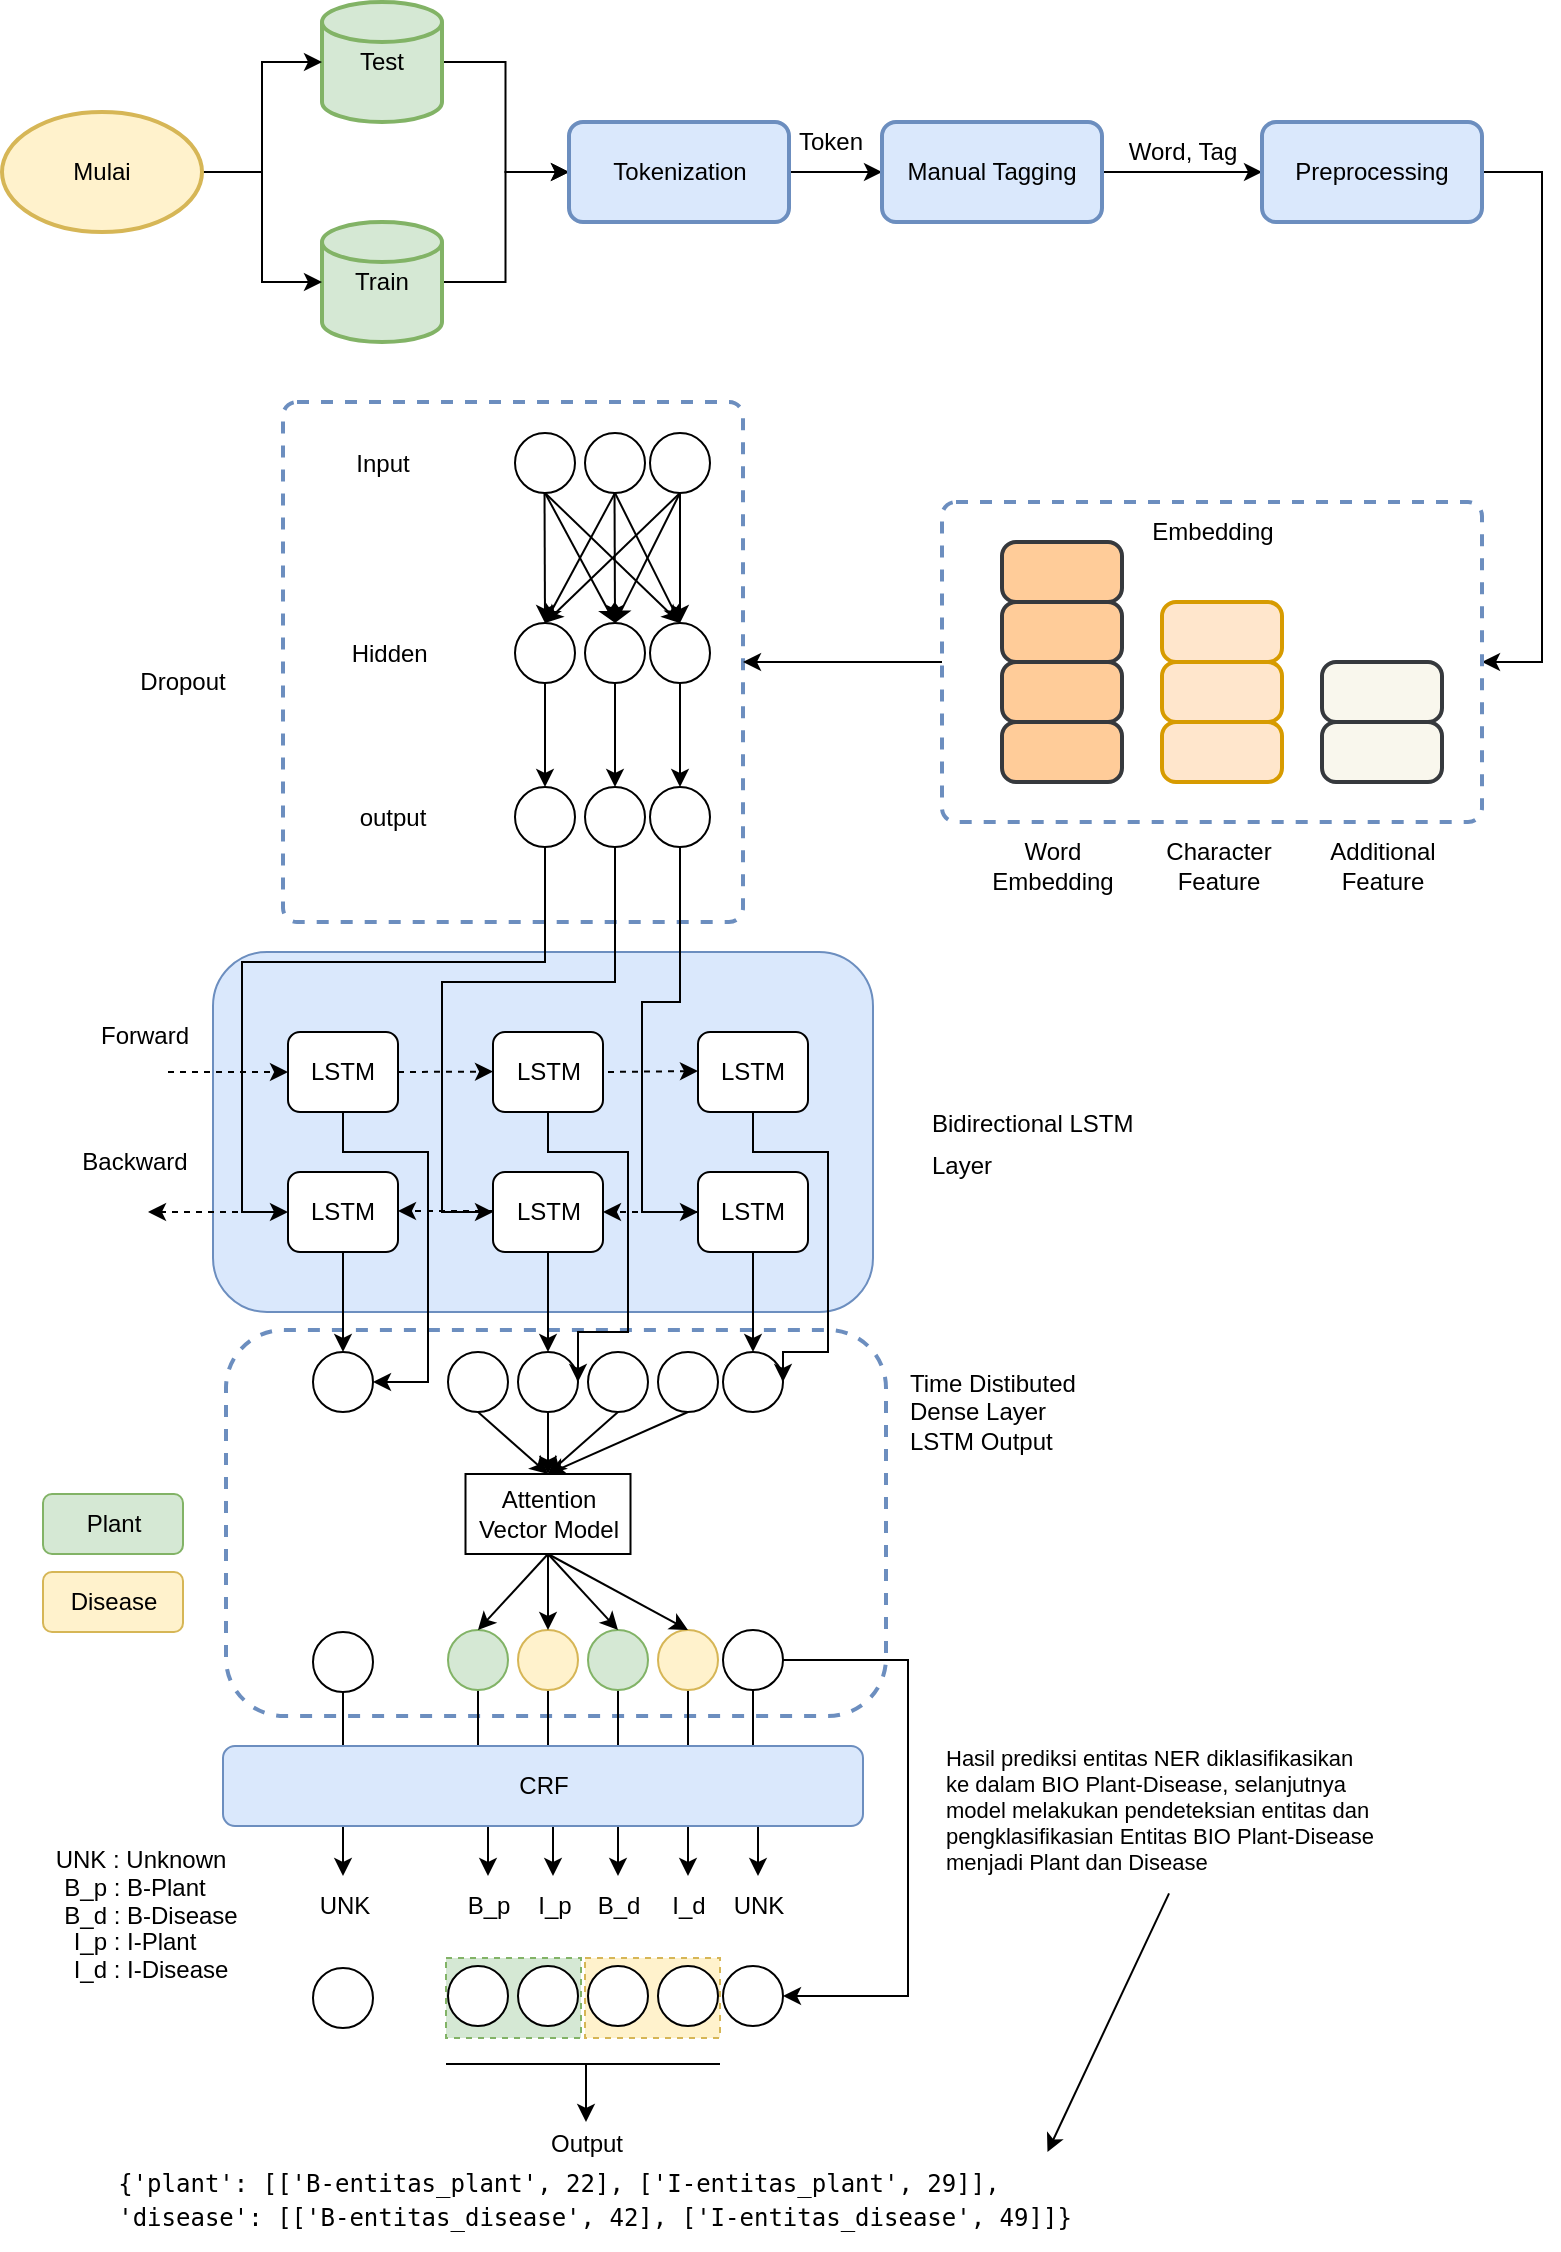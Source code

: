 <mxfile version="20.1.1" type="google"><diagram id="qcBHr2BUmtJcr1HkL-51" name="Page-1"><mxGraphModel grid="1" page="1" gridSize="10" guides="1" tooltips="1" connect="1" arrows="1" fold="1" pageScale="1" pageWidth="827" pageHeight="1169" math="0" shadow="0"><root><mxCell id="0"/><mxCell id="1" parent="0"/><mxCell id="aWSMBYy2gZmX_6yG6Zsx-1" value="" style="rounded=1;whiteSpace=wrap;html=1;absoluteArcSize=1;arcSize=14;strokeWidth=2;fillColor=none;strokeColor=#6c8ebf;dashed=1;" vertex="1" parent="1"><mxGeometry x="160.5" y="220" width="230" height="260" as="geometry"/></mxCell><mxCell id="aWSMBYy2gZmX_6yG6Zsx-4" style="edgeStyle=orthogonalEdgeStyle;rounded=0;orthogonalLoop=1;jettySize=auto;html=1;" edge="1" parent="1" source="aWSMBYy2gZmX_6yG6Zsx-5" target="aWSMBYy2gZmX_6yG6Zsx-9"><mxGeometry relative="1" as="geometry"/></mxCell><mxCell id="aWSMBYy2gZmX_6yG6Zsx-5" value="Test" style="strokeWidth=2;html=1;shape=mxgraph.flowchart.database;whiteSpace=wrap;fillColor=#d5e8d4;strokeColor=#82b366;" vertex="1" parent="1"><mxGeometry x="180" y="20" width="60" height="60" as="geometry"/></mxCell><mxCell id="aWSMBYy2gZmX_6yG6Zsx-6" style="edgeStyle=orthogonalEdgeStyle;rounded=0;orthogonalLoop=1;jettySize=auto;html=1;entryX=0;entryY=0.5;entryDx=0;entryDy=0;" edge="1" parent="1" source="aWSMBYy2gZmX_6yG6Zsx-7" target="aWSMBYy2gZmX_6yG6Zsx-9"><mxGeometry relative="1" as="geometry"/></mxCell><mxCell id="aWSMBYy2gZmX_6yG6Zsx-7" value="Train" style="strokeWidth=2;html=1;shape=mxgraph.flowchart.database;whiteSpace=wrap;fillColor=#d5e8d4;strokeColor=#82b366;" vertex="1" parent="1"><mxGeometry x="180" y="130" width="60" height="60" as="geometry"/></mxCell><mxCell id="aWSMBYy2gZmX_6yG6Zsx-8" value="" style="edgeStyle=orthogonalEdgeStyle;rounded=0;orthogonalLoop=1;jettySize=auto;html=1;" edge="1" parent="1" source="aWSMBYy2gZmX_6yG6Zsx-9" target="aWSMBYy2gZmX_6yG6Zsx-11"><mxGeometry relative="1" as="geometry"/></mxCell><mxCell id="aWSMBYy2gZmX_6yG6Zsx-9" value="Tokenization" style="rounded=1;whiteSpace=wrap;html=1;absoluteArcSize=1;arcSize=14;strokeWidth=2;fillColor=#dae8fc;strokeColor=#6c8ebf;" vertex="1" parent="1"><mxGeometry x="303.5" y="80" width="110" height="50" as="geometry"/></mxCell><mxCell id="aWSMBYy2gZmX_6yG6Zsx-10" value="" style="edgeStyle=orthogonalEdgeStyle;rounded=0;orthogonalLoop=1;jettySize=auto;html=1;" edge="1" parent="1" source="aWSMBYy2gZmX_6yG6Zsx-11" target="aWSMBYy2gZmX_6yG6Zsx-13"><mxGeometry relative="1" as="geometry"/></mxCell><mxCell id="aWSMBYy2gZmX_6yG6Zsx-11" value="Manual Tagging" style="rounded=1;whiteSpace=wrap;html=1;absoluteArcSize=1;arcSize=14;strokeWidth=2;fillColor=#dae8fc;strokeColor=#6c8ebf;" vertex="1" parent="1"><mxGeometry x="460" y="80" width="110" height="50" as="geometry"/></mxCell><mxCell id="aWSMBYy2gZmX_6yG6Zsx-170" style="edgeStyle=orthogonalEdgeStyle;rounded=0;orthogonalLoop=1;jettySize=auto;html=1;entryX=1;entryY=0.5;entryDx=0;entryDy=0;" edge="1" parent="1" source="aWSMBYy2gZmX_6yG6Zsx-13" target="aWSMBYy2gZmX_6yG6Zsx-15"><mxGeometry relative="1" as="geometry"><Array as="points"><mxPoint x="790" y="105"/><mxPoint x="790" y="350"/><mxPoint x="760" y="350"/></Array></mxGeometry></mxCell><mxCell id="aWSMBYy2gZmX_6yG6Zsx-13" value="Preprocessing" style="rounded=1;whiteSpace=wrap;html=1;absoluteArcSize=1;arcSize=14;strokeWidth=2;fillColor=#dae8fc;strokeColor=#6c8ebf;" vertex="1" parent="1"><mxGeometry x="650" y="80" width="110" height="50" as="geometry"/></mxCell><mxCell id="aWSMBYy2gZmX_6yG6Zsx-169" style="edgeStyle=orthogonalEdgeStyle;rounded=0;orthogonalLoop=1;jettySize=auto;html=1;" edge="1" parent="1" source="aWSMBYy2gZmX_6yG6Zsx-15" target="aWSMBYy2gZmX_6yG6Zsx-1"><mxGeometry relative="1" as="geometry"/></mxCell><mxCell id="aWSMBYy2gZmX_6yG6Zsx-15" value="" style="rounded=1;whiteSpace=wrap;html=1;absoluteArcSize=1;arcSize=14;strokeWidth=2;fillColor=none;strokeColor=#6c8ebf;dashed=1;" vertex="1" parent="1"><mxGeometry x="490" y="270" width="270" height="160" as="geometry"/></mxCell><mxCell id="aWSMBYy2gZmX_6yG6Zsx-16" value="" style="rounded=1;whiteSpace=wrap;html=1;absoluteArcSize=1;arcSize=14;strokeWidth=2;fillColor=#ffcc99;strokeColor=#36393d;" vertex="1" parent="1"><mxGeometry x="520" y="290" width="60" height="30" as="geometry"/></mxCell><mxCell id="aWSMBYy2gZmX_6yG6Zsx-17" value="" style="rounded=1;whiteSpace=wrap;html=1;absoluteArcSize=1;arcSize=14;strokeWidth=2;fillColor=#ffcc99;strokeColor=#36393d;" vertex="1" parent="1"><mxGeometry x="520" y="320" width="60" height="30" as="geometry"/></mxCell><mxCell id="aWSMBYy2gZmX_6yG6Zsx-18" value="" style="rounded=1;whiteSpace=wrap;html=1;absoluteArcSize=1;arcSize=14;strokeWidth=2;fillColor=#ffcc99;strokeColor=#36393d;" vertex="1" parent="1"><mxGeometry x="520" y="350" width="60" height="30" as="geometry"/></mxCell><mxCell id="aWSMBYy2gZmX_6yG6Zsx-19" value="" style="rounded=1;whiteSpace=wrap;html=1;absoluteArcSize=1;arcSize=14;strokeWidth=2;fillColor=#ffcc99;strokeColor=#36393d;" vertex="1" parent="1"><mxGeometry x="520" y="380" width="60" height="30" as="geometry"/></mxCell><mxCell id="aWSMBYy2gZmX_6yG6Zsx-20" value="" style="rounded=1;whiteSpace=wrap;html=1;absoluteArcSize=1;arcSize=14;strokeWidth=2;fillColor=#ffe6cc;strokeColor=#d79b00;" vertex="1" parent="1"><mxGeometry x="600" y="320" width="60" height="30" as="geometry"/></mxCell><mxCell id="aWSMBYy2gZmX_6yG6Zsx-21" value="" style="rounded=1;whiteSpace=wrap;html=1;absoluteArcSize=1;arcSize=14;strokeWidth=2;fillColor=#ffe6cc;strokeColor=#d79b00;" vertex="1" parent="1"><mxGeometry x="600" y="350" width="60" height="30" as="geometry"/></mxCell><mxCell id="aWSMBYy2gZmX_6yG6Zsx-22" value="" style="rounded=1;whiteSpace=wrap;html=1;absoluteArcSize=1;arcSize=14;strokeWidth=2;fillColor=#ffe6cc;strokeColor=#d79b00;" vertex="1" parent="1"><mxGeometry x="600" y="380" width="60" height="30" as="geometry"/></mxCell><mxCell id="aWSMBYy2gZmX_6yG6Zsx-23" value="" style="rounded=1;whiteSpace=wrap;html=1;absoluteArcSize=1;arcSize=14;strokeWidth=2;fillColor=#f9f7ed;strokeColor=#36393d;" vertex="1" parent="1"><mxGeometry x="680" y="350" width="60" height="30" as="geometry"/></mxCell><mxCell id="aWSMBYy2gZmX_6yG6Zsx-24" value="" style="rounded=1;whiteSpace=wrap;html=1;absoluteArcSize=1;arcSize=14;strokeWidth=2;fillColor=#f9f7ed;strokeColor=#36393d;" vertex="1" parent="1"><mxGeometry x="680" y="380" width="60" height="30" as="geometry"/></mxCell><mxCell id="aWSMBYy2gZmX_6yG6Zsx-70" value="" style="ellipse;whiteSpace=wrap;html=1;aspect=fixed;" vertex="1" parent="1"><mxGeometry x="276.5" y="235.5" width="30" height="30" as="geometry"/></mxCell><mxCell id="aWSMBYy2gZmX_6yG6Zsx-71" value="" style="ellipse;whiteSpace=wrap;html=1;aspect=fixed;" vertex="1" parent="1"><mxGeometry x="311.5" y="235.5" width="30" height="30" as="geometry"/></mxCell><mxCell id="aWSMBYy2gZmX_6yG6Zsx-73" value="" style="ellipse;whiteSpace=wrap;html=1;aspect=fixed;" vertex="1" parent="1"><mxGeometry x="344" y="235.5" width="30" height="30" as="geometry"/></mxCell><mxCell id="aWSMBYy2gZmX_6yG6Zsx-78" style="edgeStyle=orthogonalEdgeStyle;rounded=0;orthogonalLoop=1;jettySize=auto;html=1;" edge="1" parent="1" source="aWSMBYy2gZmX_6yG6Zsx-79" target="aWSMBYy2gZmX_6yG6Zsx-91"><mxGeometry relative="1" as="geometry"/></mxCell><mxCell id="aWSMBYy2gZmX_6yG6Zsx-79" value="" style="ellipse;whiteSpace=wrap;html=1;aspect=fixed;" vertex="1" parent="1"><mxGeometry x="276.5" y="330.5" width="30" height="30" as="geometry"/></mxCell><mxCell id="aWSMBYy2gZmX_6yG6Zsx-80" style="edgeStyle=orthogonalEdgeStyle;rounded=0;orthogonalLoop=1;jettySize=auto;html=1;" edge="1" parent="1" source="aWSMBYy2gZmX_6yG6Zsx-81" target="aWSMBYy2gZmX_6yG6Zsx-92"><mxGeometry relative="1" as="geometry"/></mxCell><mxCell id="aWSMBYy2gZmX_6yG6Zsx-81" value="" style="ellipse;whiteSpace=wrap;html=1;aspect=fixed;" vertex="1" parent="1"><mxGeometry x="311.5" y="330.5" width="30" height="30" as="geometry"/></mxCell><mxCell id="aWSMBYy2gZmX_6yG6Zsx-84" style="edgeStyle=orthogonalEdgeStyle;rounded=0;orthogonalLoop=1;jettySize=auto;html=1;" edge="1" parent="1" source="aWSMBYy2gZmX_6yG6Zsx-85" target="aWSMBYy2gZmX_6yG6Zsx-94"><mxGeometry relative="1" as="geometry"/></mxCell><mxCell id="aWSMBYy2gZmX_6yG6Zsx-85" value="" style="ellipse;whiteSpace=wrap;html=1;aspect=fixed;" vertex="1" parent="1"><mxGeometry x="344" y="330.5" width="30" height="30" as="geometry"/></mxCell><mxCell id="aWSMBYy2gZmX_6yG6Zsx-91" value="" style="ellipse;whiteSpace=wrap;html=1;aspect=fixed;" vertex="1" parent="1"><mxGeometry x="276.5" y="412.5" width="30" height="30" as="geometry"/></mxCell><mxCell id="aWSMBYy2gZmX_6yG6Zsx-92" value="" style="ellipse;whiteSpace=wrap;html=1;aspect=fixed;" vertex="1" parent="1"><mxGeometry x="311.5" y="412.5" width="30" height="30" as="geometry"/></mxCell><mxCell id="aWSMBYy2gZmX_6yG6Zsx-94" value="" style="ellipse;whiteSpace=wrap;html=1;aspect=fixed;" vertex="1" parent="1"><mxGeometry x="344" y="412.5" width="30" height="30" as="geometry"/></mxCell><mxCell id="aWSMBYy2gZmX_6yG6Zsx-97" style="edgeStyle=orthogonalEdgeStyle;rounded=0;orthogonalLoop=1;jettySize=auto;html=1;entryX=0;entryY=0.5;entryDx=0;entryDy=0;entryPerimeter=0;" edge="1" parent="1" source="aWSMBYy2gZmX_6yG6Zsx-99" target="aWSMBYy2gZmX_6yG6Zsx-5"><mxGeometry relative="1" as="geometry"/></mxCell><mxCell id="aWSMBYy2gZmX_6yG6Zsx-98" style="edgeStyle=orthogonalEdgeStyle;rounded=0;orthogonalLoop=1;jettySize=auto;html=1;entryX=0;entryY=0.5;entryDx=0;entryDy=0;entryPerimeter=0;" edge="1" parent="1" source="aWSMBYy2gZmX_6yG6Zsx-99" target="aWSMBYy2gZmX_6yG6Zsx-7"><mxGeometry relative="1" as="geometry"/></mxCell><mxCell id="aWSMBYy2gZmX_6yG6Zsx-99" value="Mulai" style="strokeWidth=2;html=1;shape=mxgraph.flowchart.start_1;whiteSpace=wrap;fillColor=#fff2cc;strokeColor=#d6b656;" vertex="1" parent="1"><mxGeometry x="20" y="75" width="100" height="60" as="geometry"/></mxCell><mxCell id="aWSMBYy2gZmX_6yG6Zsx-100" value="" style="endArrow=classic;html=1;rounded=0;exitX=0.5;exitY=1;exitDx=0;exitDy=0;" edge="1" parent="1" source="aWSMBYy2gZmX_6yG6Zsx-73" target="aWSMBYy2gZmX_6yG6Zsx-85"><mxGeometry width="50" height="50" relative="1" as="geometry"><mxPoint x="478.5" y="460" as="sourcePoint"/><mxPoint x="528.5" y="410" as="targetPoint"/></mxGeometry></mxCell><mxCell id="aWSMBYy2gZmX_6yG6Zsx-101" value="" style="endArrow=classic;html=1;rounded=0;exitX=0.5;exitY=1;exitDx=0;exitDy=0;entryX=0.5;entryY=0;entryDx=0;entryDy=0;" edge="1" parent="1" target="aWSMBYy2gZmX_6yG6Zsx-81"><mxGeometry width="50" height="50" relative="1" as="geometry"><mxPoint x="326.26" y="265.5" as="sourcePoint"/><mxPoint x="326.26" y="359.5" as="targetPoint"/></mxGeometry></mxCell><mxCell id="aWSMBYy2gZmX_6yG6Zsx-102" value="" style="endArrow=classic;html=1;rounded=0;exitX=0.5;exitY=1;exitDx=0;exitDy=0;" edge="1" parent="1" target="aWSMBYy2gZmX_6yG6Zsx-79"><mxGeometry width="50" height="50" relative="1" as="geometry"><mxPoint x="291.26" y="265.5" as="sourcePoint"/><mxPoint x="291.26" y="359.5" as="targetPoint"/></mxGeometry></mxCell><mxCell id="aWSMBYy2gZmX_6yG6Zsx-107" value="" style="endArrow=classic;html=1;rounded=0;exitX=0.5;exitY=1;exitDx=0;exitDy=0;entryX=0.5;entryY=0;entryDx=0;entryDy=0;" edge="1" parent="1" source="aWSMBYy2gZmX_6yG6Zsx-73" target="aWSMBYy2gZmX_6yG6Zsx-81"><mxGeometry width="50" height="50" relative="1" as="geometry"><mxPoint x="429" y="335.5" as="sourcePoint"/><mxPoint x="429" y="429.5" as="targetPoint"/></mxGeometry></mxCell><mxCell id="aWSMBYy2gZmX_6yG6Zsx-108" value="" style="endArrow=classic;html=1;rounded=0;exitX=0.5;exitY=1;exitDx=0;exitDy=0;entryX=0.5;entryY=0;entryDx=0;entryDy=0;" edge="1" parent="1" source="aWSMBYy2gZmX_6yG6Zsx-73" target="aWSMBYy2gZmX_6yG6Zsx-79"><mxGeometry width="50" height="50" relative="1" as="geometry"><mxPoint x="439" y="345.5" as="sourcePoint"/><mxPoint x="439" y="439.5" as="targetPoint"/></mxGeometry></mxCell><mxCell id="aWSMBYy2gZmX_6yG6Zsx-113" value="" style="endArrow=classic;html=1;rounded=0;exitX=0.5;exitY=1;exitDx=0;exitDy=0;entryX=0.5;entryY=0;entryDx=0;entryDy=0;" edge="1" parent="1" source="aWSMBYy2gZmX_6yG6Zsx-71" target="aWSMBYy2gZmX_6yG6Zsx-85"><mxGeometry width="50" height="50" relative="1" as="geometry"><mxPoint x="428.5" y="293.5" as="sourcePoint"/><mxPoint x="428.5" y="387.5" as="targetPoint"/></mxGeometry></mxCell><mxCell id="aWSMBYy2gZmX_6yG6Zsx-114" value="" style="endArrow=classic;html=1;rounded=0;exitX=0.5;exitY=1;exitDx=0;exitDy=0;entryX=0.5;entryY=0;entryDx=0;entryDy=0;" edge="1" parent="1" source="aWSMBYy2gZmX_6yG6Zsx-71" target="aWSMBYy2gZmX_6yG6Zsx-79"><mxGeometry width="50" height="50" relative="1" as="geometry"><mxPoint x="448.5" y="293.5" as="sourcePoint"/><mxPoint x="448.5" y="387.5" as="targetPoint"/></mxGeometry></mxCell><mxCell id="aWSMBYy2gZmX_6yG6Zsx-119" value="" style="endArrow=classic;html=1;rounded=0;exitX=0.5;exitY=1;exitDx=0;exitDy=0;entryX=0.5;entryY=0;entryDx=0;entryDy=0;" edge="1" parent="1" source="aWSMBYy2gZmX_6yG6Zsx-70" target="aWSMBYy2gZmX_6yG6Zsx-85"><mxGeometry width="50" height="50" relative="1" as="geometry"><mxPoint x="498.5" y="343.5" as="sourcePoint"/><mxPoint x="498.5" y="437.5" as="targetPoint"/></mxGeometry></mxCell><mxCell id="aWSMBYy2gZmX_6yG6Zsx-120" value="" style="endArrow=classic;html=1;rounded=0;exitX=0.5;exitY=1;exitDx=0;exitDy=0;entryX=0.5;entryY=0;entryDx=0;entryDy=0;" edge="1" parent="1" source="aWSMBYy2gZmX_6yG6Zsx-70" target="aWSMBYy2gZmX_6yG6Zsx-81"><mxGeometry width="50" height="50" relative="1" as="geometry"><mxPoint x="508.5" y="353.5" as="sourcePoint"/><mxPoint x="508.5" y="447.5" as="targetPoint"/></mxGeometry></mxCell><mxCell id="aWSMBYy2gZmX_6yG6Zsx-158" value="output" style="text;html=1;align=center;verticalAlign=middle;resizable=0;points=[];autosize=1;strokeColor=none;fillColor=none;" vertex="1" parent="1"><mxGeometry x="184.75" y="412.5" width="60" height="30" as="geometry"/></mxCell><mxCell id="aWSMBYy2gZmX_6yG6Zsx-160" value="Hidden&amp;nbsp;" style="text;html=1;align=center;verticalAlign=middle;resizable=0;points=[];autosize=1;strokeColor=none;fillColor=none;" vertex="1" parent="1"><mxGeometry x="184.75" y="330.5" width="60" height="30" as="geometry"/></mxCell><mxCell id="aWSMBYy2gZmX_6yG6Zsx-161" value="Input" style="text;html=1;align=center;verticalAlign=middle;resizable=0;points=[];autosize=1;strokeColor=none;fillColor=none;" vertex="1" parent="1"><mxGeometry x="184.75" y="235.5" width="50" height="30" as="geometry"/></mxCell><mxCell id="aWSMBYy2gZmX_6yG6Zsx-162" value="Word&lt;br&gt;Embedding" style="text;html=1;align=center;verticalAlign=middle;resizable=0;points=[];autosize=1;strokeColor=none;fillColor=none;" vertex="1" parent="1"><mxGeometry x="505" y="432" width="80" height="40" as="geometry"/></mxCell><mxCell id="aWSMBYy2gZmX_6yG6Zsx-163" value="Character&lt;br&gt;Feature" style="text;html=1;align=center;verticalAlign=middle;resizable=0;points=[];autosize=1;strokeColor=none;fillColor=none;" vertex="1" parent="1"><mxGeometry x="588.25" y="432" width="80" height="40" as="geometry"/></mxCell><mxCell id="aWSMBYy2gZmX_6yG6Zsx-164" value="Additional&lt;br&gt;Feature" style="text;html=1;align=center;verticalAlign=middle;resizable=0;points=[];autosize=1;strokeColor=none;fillColor=none;" vertex="1" parent="1"><mxGeometry x="670" y="432" width="80" height="40" as="geometry"/></mxCell><mxCell id="aWSMBYy2gZmX_6yG6Zsx-165" value="Embedding" style="text;html=1;align=center;verticalAlign=middle;resizable=0;points=[];autosize=1;strokeColor=none;fillColor=none;" vertex="1" parent="1"><mxGeometry x="585" y="270" width="80" height="30" as="geometry"/></mxCell><mxCell id="aWSMBYy2gZmX_6yG6Zsx-166" value="Token" style="text;html=1;align=center;verticalAlign=middle;resizable=0;points=[];autosize=1;strokeColor=none;fillColor=none;" vertex="1" parent="1"><mxGeometry x="404.25" y="75" width="60" height="30" as="geometry"/></mxCell><mxCell id="aWSMBYy2gZmX_6yG6Zsx-167" value="Word, Tag" style="text;html=1;align=center;verticalAlign=middle;resizable=0;points=[];autosize=1;strokeColor=none;fillColor=none;" vertex="1" parent="1"><mxGeometry x="570" y="80" width="80" height="30" as="geometry"/></mxCell><mxCell id="aWSMBYy2gZmX_6yG6Zsx-171" value="" style="rounded=1;whiteSpace=wrap;html=1;fontSize=12;dashed=1;fillColor=none;strokeColor=#6c8ebf;strokeWidth=2;" vertex="1" parent="1"><mxGeometry x="132" y="684" width="330" height="193" as="geometry"/></mxCell><mxCell id="aWSMBYy2gZmX_6yG6Zsx-172" value="" style="rounded=0;whiteSpace=wrap;html=1;fontSize=12;dashed=1;fillColor=#fff2cc;strokeColor=#d6b656;" vertex="1" parent="1"><mxGeometry x="311.5" y="998" width="67.5" height="40" as="geometry"/></mxCell><mxCell id="aWSMBYy2gZmX_6yG6Zsx-173" value="" style="rounded=0;whiteSpace=wrap;html=1;fontSize=12;dashed=1;fillColor=#d5e8d4;strokeColor=#82b366;" vertex="1" parent="1"><mxGeometry x="242" y="998" width="67.5" height="40" as="geometry"/></mxCell><mxCell id="aWSMBYy2gZmX_6yG6Zsx-174" value="" style="rounded=1;whiteSpace=wrap;html=1;fillColor=#dae8fc;strokeColor=#6c8ebf;" vertex="1" parent="1"><mxGeometry x="125.5" y="495" width="330" height="180" as="geometry"/></mxCell><mxCell id="aWSMBYy2gZmX_6yG6Zsx-175" style="edgeStyle=orthogonalEdgeStyle;rounded=0;orthogonalLoop=1;jettySize=auto;html=1;entryX=1;entryY=0.5;entryDx=0;entryDy=0;" edge="1" parent="1" source="aWSMBYy2gZmX_6yG6Zsx-176" target="aWSMBYy2gZmX_6yG6Zsx-191"><mxGeometry relative="1" as="geometry"><Array as="points"><mxPoint x="190" y="595"/><mxPoint x="233" y="595"/><mxPoint x="233" y="710"/></Array></mxGeometry></mxCell><mxCell id="aWSMBYy2gZmX_6yG6Zsx-176" value="LSTM" style="rounded=1;whiteSpace=wrap;html=1;" vertex="1" parent="1"><mxGeometry x="163" y="535" width="55" height="40" as="geometry"/></mxCell><mxCell id="aWSMBYy2gZmX_6yG6Zsx-177" style="edgeStyle=orthogonalEdgeStyle;rounded=0;orthogonalLoop=1;jettySize=auto;html=1;entryX=0.5;entryY=0;entryDx=0;entryDy=0;" edge="1" parent="1" source="aWSMBYy2gZmX_6yG6Zsx-178" target="aWSMBYy2gZmX_6yG6Zsx-191"><mxGeometry relative="1" as="geometry"/></mxCell><mxCell id="aWSMBYy2gZmX_6yG6Zsx-178" value="LSTM" style="rounded=1;whiteSpace=wrap;html=1;" vertex="1" parent="1"><mxGeometry x="163" y="605" width="55" height="40" as="geometry"/></mxCell><mxCell id="aWSMBYy2gZmX_6yG6Zsx-179" value="LSTM" style="rounded=1;whiteSpace=wrap;html=1;" vertex="1" parent="1"><mxGeometry x="265.5" y="535" width="55" height="40" as="geometry"/></mxCell><mxCell id="aWSMBYy2gZmX_6yG6Zsx-180" style="edgeStyle=orthogonalEdgeStyle;rounded=0;orthogonalLoop=1;jettySize=auto;html=1;entryX=0.5;entryY=0;entryDx=0;entryDy=0;" edge="1" parent="1" source="aWSMBYy2gZmX_6yG6Zsx-181" target="aWSMBYy2gZmX_6yG6Zsx-194"><mxGeometry relative="1" as="geometry"/></mxCell><mxCell id="aWSMBYy2gZmX_6yG6Zsx-181" value="LSTM" style="rounded=1;whiteSpace=wrap;html=1;" vertex="1" parent="1"><mxGeometry x="265.5" y="605" width="55" height="40" as="geometry"/></mxCell><mxCell id="aWSMBYy2gZmX_6yG6Zsx-182" value="LSTM" style="rounded=1;whiteSpace=wrap;html=1;" vertex="1" parent="1"><mxGeometry x="368" y="535" width="55" height="40" as="geometry"/></mxCell><mxCell id="aWSMBYy2gZmX_6yG6Zsx-183" style="edgeStyle=orthogonalEdgeStyle;rounded=0;orthogonalLoop=1;jettySize=auto;html=1;" edge="1" parent="1" source="aWSMBYy2gZmX_6yG6Zsx-184" target="aWSMBYy2gZmX_6yG6Zsx-195"><mxGeometry relative="1" as="geometry"/></mxCell><mxCell id="aWSMBYy2gZmX_6yG6Zsx-184" value="LSTM" style="rounded=1;whiteSpace=wrap;html=1;" vertex="1" parent="1"><mxGeometry x="368" y="605" width="55" height="40" as="geometry"/></mxCell><mxCell id="aWSMBYy2gZmX_6yG6Zsx-185" value="" style="endArrow=classic;html=1;rounded=0;entryX=0;entryY=0.5;entryDx=0;entryDy=0;dashed=1;" edge="1" parent="1" target="aWSMBYy2gZmX_6yG6Zsx-176"><mxGeometry width="50" height="50" relative="1" as="geometry"><mxPoint x="103" y="555" as="sourcePoint"/><mxPoint x="183" y="535" as="targetPoint"/></mxGeometry></mxCell><mxCell id="aWSMBYy2gZmX_6yG6Zsx-186" value="" style="endArrow=classic;html=1;rounded=0;entryX=0;entryY=0.5;entryDx=0;entryDy=0;dashed=1;exitX=1;exitY=0.5;exitDx=0;exitDy=0;" edge="1" parent="1" source="aWSMBYy2gZmX_6yG6Zsx-176"><mxGeometry width="50" height="50" relative="1" as="geometry"><mxPoint x="223" y="555" as="sourcePoint"/><mxPoint x="265.5" y="554.8" as="targetPoint"/></mxGeometry></mxCell><mxCell id="aWSMBYy2gZmX_6yG6Zsx-187" value="" style="endArrow=classic;html=1;rounded=0;entryX=0;entryY=0.5;entryDx=0;entryDy=0;dashed=1;" edge="1" parent="1"><mxGeometry width="50" height="50" relative="1" as="geometry"><mxPoint x="323" y="555" as="sourcePoint"/><mxPoint x="368" y="554.5" as="targetPoint"/></mxGeometry></mxCell><mxCell id="aWSMBYy2gZmX_6yG6Zsx-188" value="" style="endArrow=classic;html=1;rounded=0;entryX=1;entryY=0.5;entryDx=0;entryDy=0;dashed=1;exitX=0;exitY=0.5;exitDx=0;exitDy=0;" edge="1" parent="1" source="aWSMBYy2gZmX_6yG6Zsx-184" target="aWSMBYy2gZmX_6yG6Zsx-181"><mxGeometry width="50" height="50" relative="1" as="geometry"><mxPoint x="333" y="565" as="sourcePoint"/><mxPoint x="378" y="564.5" as="targetPoint"/></mxGeometry></mxCell><mxCell id="aWSMBYy2gZmX_6yG6Zsx-189" value="" style="endArrow=classic;html=1;rounded=0;entryX=1;entryY=0.5;entryDx=0;entryDy=0;dashed=1;exitX=0;exitY=0.5;exitDx=0;exitDy=0;" edge="1" parent="1"><mxGeometry width="50" height="50" relative="1" as="geometry"><mxPoint x="265.5" y="624.5" as="sourcePoint"/><mxPoint x="218" y="624.5" as="targetPoint"/></mxGeometry></mxCell><mxCell id="aWSMBYy2gZmX_6yG6Zsx-190" value="" style="endArrow=classic;html=1;rounded=0;dashed=1;exitX=0;exitY=0.5;exitDx=0;exitDy=0;" edge="1" parent="1"><mxGeometry width="50" height="50" relative="1" as="geometry"><mxPoint x="162" y="625" as="sourcePoint"/><mxPoint x="93" y="625" as="targetPoint"/></mxGeometry></mxCell><mxCell id="aWSMBYy2gZmX_6yG6Zsx-191" value="" style="ellipse;whiteSpace=wrap;html=1;aspect=fixed;" vertex="1" parent="1"><mxGeometry x="175.5" y="695" width="30" height="30" as="geometry"/></mxCell><mxCell id="aWSMBYy2gZmX_6yG6Zsx-192" value="" style="ellipse;whiteSpace=wrap;html=1;aspect=fixed;" vertex="1" parent="1"><mxGeometry x="313" y="695" width="30" height="30" as="geometry"/></mxCell><mxCell id="aWSMBYy2gZmX_6yG6Zsx-193" value="" style="ellipse;whiteSpace=wrap;html=1;aspect=fixed;" vertex="1" parent="1"><mxGeometry x="348" y="695" width="30" height="30" as="geometry"/></mxCell><mxCell id="aWSMBYy2gZmX_6yG6Zsx-194" value="" style="ellipse;whiteSpace=wrap;html=1;aspect=fixed;" vertex="1" parent="1"><mxGeometry x="278" y="695" width="30" height="30" as="geometry"/></mxCell><mxCell id="aWSMBYy2gZmX_6yG6Zsx-195" value="" style="ellipse;whiteSpace=wrap;html=1;aspect=fixed;" vertex="1" parent="1"><mxGeometry x="380.5" y="695" width="30" height="30" as="geometry"/></mxCell><mxCell id="aWSMBYy2gZmX_6yG6Zsx-196" value="" style="ellipse;whiteSpace=wrap;html=1;aspect=fixed;" vertex="1" parent="1"><mxGeometry x="243" y="695" width="30" height="30" as="geometry"/></mxCell><mxCell id="aWSMBYy2gZmX_6yG6Zsx-197" style="edgeStyle=orthogonalEdgeStyle;rounded=0;orthogonalLoop=1;jettySize=auto;html=1;entryX=1;entryY=0.5;entryDx=0;entryDy=0;" edge="1" parent="1" source="aWSMBYy2gZmX_6yG6Zsx-179" target="aWSMBYy2gZmX_6yG6Zsx-194"><mxGeometry relative="1" as="geometry"><Array as="points"><mxPoint x="293" y="595"/><mxPoint x="333" y="595"/><mxPoint x="333" y="685"/><mxPoint x="308" y="685"/></Array></mxGeometry></mxCell><mxCell id="aWSMBYy2gZmX_6yG6Zsx-198" style="edgeStyle=orthogonalEdgeStyle;rounded=0;orthogonalLoop=1;jettySize=auto;html=1;entryX=1;entryY=0.5;entryDx=0;entryDy=0;" edge="1" parent="1" source="aWSMBYy2gZmX_6yG6Zsx-182" target="aWSMBYy2gZmX_6yG6Zsx-195"><mxGeometry relative="1" as="geometry"><Array as="points"><mxPoint x="396" y="595"/><mxPoint x="433" y="595"/><mxPoint x="433" y="695"/><mxPoint x="410" y="695"/></Array></mxGeometry></mxCell><mxCell id="aWSMBYy2gZmX_6yG6Zsx-199" value="&lt;font style=&quot;font-size: 12px;&quot;&gt;Bidirectional LSTM&lt;br&gt;Layer&lt;br&gt;&lt;/font&gt;" style="text;html=1;align=left;verticalAlign=middle;resizable=0;points=[];autosize=1;strokeColor=none;fillColor=none;fontSize=17;" vertex="1" parent="1"><mxGeometry x="483" y="565" width="120" height="50" as="geometry"/></mxCell><mxCell id="aWSMBYy2gZmX_6yG6Zsx-200" value="Time Distibuted &lt;br&gt;Dense Layer&lt;br&gt;LSTM Output" style="text;html=1;align=left;verticalAlign=middle;resizable=0;points=[];autosize=1;strokeColor=none;fillColor=none;fontSize=12;" vertex="1" parent="1"><mxGeometry x="472" y="695" width="110" height="60" as="geometry"/></mxCell><mxCell id="aWSMBYy2gZmX_6yG6Zsx-201" value="Attention Vector Model" style="rounded=0;whiteSpace=wrap;html=1;fontSize=12;" vertex="1" parent="1"><mxGeometry x="251.75" y="756" width="82.5" height="40" as="geometry"/></mxCell><mxCell id="aWSMBYy2gZmX_6yG6Zsx-202" value="Forward" style="text;html=1;align=center;verticalAlign=middle;resizable=0;points=[];autosize=1;strokeColor=none;fillColor=none;fontSize=12;" vertex="1" parent="1"><mxGeometry x="55.5" y="522" width="70" height="30" as="geometry"/></mxCell><mxCell id="aWSMBYy2gZmX_6yG6Zsx-203" value="Backward" style="text;html=1;align=center;verticalAlign=middle;resizable=0;points=[];autosize=1;strokeColor=none;fillColor=none;fontSize=12;" vertex="1" parent="1"><mxGeometry x="45.5" y="585" width="80" height="30" as="geometry"/></mxCell><mxCell id="aWSMBYy2gZmX_6yG6Zsx-204" style="edgeStyle=orthogonalEdgeStyle;rounded=0;orthogonalLoop=1;jettySize=auto;html=1;fontSize=12;" edge="1" parent="1" source="aWSMBYy2gZmX_6yG6Zsx-205" target="aWSMBYy2gZmX_6yG6Zsx-218"><mxGeometry relative="1" as="geometry"/></mxCell><mxCell id="aWSMBYy2gZmX_6yG6Zsx-205" value="" style="ellipse;whiteSpace=wrap;html=1;aspect=fixed;" vertex="1" parent="1"><mxGeometry x="175.5" y="835" width="30" height="30" as="geometry"/></mxCell><mxCell id="aWSMBYy2gZmX_6yG6Zsx-206" style="edgeStyle=orthogonalEdgeStyle;rounded=0;orthogonalLoop=1;jettySize=auto;html=1;fontSize=12;" edge="1" parent="1" source="aWSMBYy2gZmX_6yG6Zsx-207" target="aWSMBYy2gZmX_6yG6Zsx-221"><mxGeometry relative="1" as="geometry"/></mxCell><mxCell id="aWSMBYy2gZmX_6yG6Zsx-207" value="" style="ellipse;whiteSpace=wrap;html=1;aspect=fixed;fillColor=#d5e8d4;strokeColor=#82b366;" vertex="1" parent="1"><mxGeometry x="313" y="834" width="30" height="30" as="geometry"/></mxCell><mxCell id="aWSMBYy2gZmX_6yG6Zsx-208" style="edgeStyle=orthogonalEdgeStyle;rounded=0;orthogonalLoop=1;jettySize=auto;html=1;fontSize=12;" edge="1" parent="1" source="aWSMBYy2gZmX_6yG6Zsx-209" target="aWSMBYy2gZmX_6yG6Zsx-222"><mxGeometry relative="1" as="geometry"/></mxCell><mxCell id="aWSMBYy2gZmX_6yG6Zsx-209" value="" style="ellipse;whiteSpace=wrap;html=1;aspect=fixed;fillColor=#fff2cc;strokeColor=#d6b656;" vertex="1" parent="1"><mxGeometry x="348" y="834" width="30" height="30" as="geometry"/></mxCell><mxCell id="aWSMBYy2gZmX_6yG6Zsx-210" style="edgeStyle=orthogonalEdgeStyle;rounded=0;orthogonalLoop=1;jettySize=auto;html=1;fontSize=12;" edge="1" parent="1" source="aWSMBYy2gZmX_6yG6Zsx-211" target="aWSMBYy2gZmX_6yG6Zsx-220"><mxGeometry relative="1" as="geometry"/></mxCell><mxCell id="aWSMBYy2gZmX_6yG6Zsx-211" value="" style="ellipse;whiteSpace=wrap;html=1;aspect=fixed;fillColor=#fff2cc;strokeColor=#d6b656;" vertex="1" parent="1"><mxGeometry x="278" y="834" width="30" height="30" as="geometry"/></mxCell><mxCell id="aWSMBYy2gZmX_6yG6Zsx-212" style="edgeStyle=orthogonalEdgeStyle;rounded=0;orthogonalLoop=1;jettySize=auto;html=1;fontSize=12;" edge="1" parent="1" source="aWSMBYy2gZmX_6yG6Zsx-214" target="aWSMBYy2gZmX_6yG6Zsx-223"><mxGeometry relative="1" as="geometry"/></mxCell><mxCell id="aWSMBYy2gZmX_6yG6Zsx-213" style="edgeStyle=orthogonalEdgeStyle;rounded=0;orthogonalLoop=1;jettySize=auto;html=1;entryX=1;entryY=0.5;entryDx=0;entryDy=0;fontSize=12;" edge="1" parent="1" source="aWSMBYy2gZmX_6yG6Zsx-214" target="aWSMBYy2gZmX_6yG6Zsx-228"><mxGeometry relative="1" as="geometry"><Array as="points"><mxPoint x="473" y="849"/><mxPoint x="473" y="1017"/></Array></mxGeometry></mxCell><mxCell id="aWSMBYy2gZmX_6yG6Zsx-214" value="" style="ellipse;whiteSpace=wrap;html=1;aspect=fixed;" vertex="1" parent="1"><mxGeometry x="380.5" y="834" width="30" height="30" as="geometry"/></mxCell><mxCell id="aWSMBYy2gZmX_6yG6Zsx-215" style="edgeStyle=orthogonalEdgeStyle;rounded=0;orthogonalLoop=1;jettySize=auto;html=1;fontSize=12;" edge="1" parent="1" source="aWSMBYy2gZmX_6yG6Zsx-216" target="aWSMBYy2gZmX_6yG6Zsx-219"><mxGeometry relative="1" as="geometry"/></mxCell><mxCell id="aWSMBYy2gZmX_6yG6Zsx-216" value="" style="ellipse;whiteSpace=wrap;html=1;aspect=fixed;fillColor=#d5e8d4;strokeColor=#82b366;" vertex="1" parent="1"><mxGeometry x="243" y="834" width="30" height="30" as="geometry"/></mxCell><mxCell id="aWSMBYy2gZmX_6yG6Zsx-217" value="CRF" style="rounded=1;whiteSpace=wrap;html=1;fillColor=#dae8fc;strokeColor=#6c8ebf;" vertex="1" parent="1"><mxGeometry x="130.5" y="892" width="320" height="40" as="geometry"/></mxCell><mxCell id="aWSMBYy2gZmX_6yG6Zsx-218" value="UNK" style="text;html=1;align=center;verticalAlign=middle;resizable=0;points=[];autosize=1;strokeColor=none;fillColor=none;fontSize=12;" vertex="1" parent="1"><mxGeometry x="165.5" y="957" width="50" height="30" as="geometry"/></mxCell><mxCell id="aWSMBYy2gZmX_6yG6Zsx-219" value="B_p" style="text;html=1;align=center;verticalAlign=middle;resizable=0;points=[];autosize=1;strokeColor=none;fillColor=none;fontSize=12;" vertex="1" parent="1"><mxGeometry x="243" y="957" width="40" height="30" as="geometry"/></mxCell><mxCell id="aWSMBYy2gZmX_6yG6Zsx-220" value="I_p" style="text;html=1;align=center;verticalAlign=middle;resizable=0;points=[];autosize=1;strokeColor=none;fillColor=none;fontSize=12;" vertex="1" parent="1"><mxGeometry x="275.5" y="957" width="40" height="30" as="geometry"/></mxCell><mxCell id="aWSMBYy2gZmX_6yG6Zsx-221" value="B_d" style="text;html=1;align=center;verticalAlign=middle;resizable=0;points=[];autosize=1;strokeColor=none;fillColor=none;fontSize=12;" vertex="1" parent="1"><mxGeometry x="308" y="957" width="40" height="30" as="geometry"/></mxCell><mxCell id="aWSMBYy2gZmX_6yG6Zsx-222" value="I_d" style="text;html=1;align=center;verticalAlign=middle;resizable=0;points=[];autosize=1;strokeColor=none;fillColor=none;fontSize=12;" vertex="1" parent="1"><mxGeometry x="343" y="957" width="40" height="30" as="geometry"/></mxCell><mxCell id="aWSMBYy2gZmX_6yG6Zsx-223" value="UNK" style="text;html=1;align=center;verticalAlign=middle;resizable=0;points=[];autosize=1;strokeColor=none;fillColor=none;fontSize=12;" vertex="1" parent="1"><mxGeometry x="373" y="957" width="50" height="30" as="geometry"/></mxCell><mxCell id="aWSMBYy2gZmX_6yG6Zsx-224" value="" style="ellipse;whiteSpace=wrap;html=1;aspect=fixed;" vertex="1" parent="1"><mxGeometry x="175.5" y="1003" width="30" height="30" as="geometry"/></mxCell><mxCell id="aWSMBYy2gZmX_6yG6Zsx-225" value="" style="ellipse;whiteSpace=wrap;html=1;aspect=fixed;" vertex="1" parent="1"><mxGeometry x="313" y="1002" width="30" height="30" as="geometry"/></mxCell><mxCell id="aWSMBYy2gZmX_6yG6Zsx-226" value="" style="ellipse;whiteSpace=wrap;html=1;aspect=fixed;" vertex="1" parent="1"><mxGeometry x="348" y="1002" width="30" height="30" as="geometry"/></mxCell><mxCell id="aWSMBYy2gZmX_6yG6Zsx-227" value="" style="ellipse;whiteSpace=wrap;html=1;aspect=fixed;" vertex="1" parent="1"><mxGeometry x="278" y="1002" width="30" height="30" as="geometry"/></mxCell><mxCell id="aWSMBYy2gZmX_6yG6Zsx-228" value="" style="ellipse;whiteSpace=wrap;html=1;aspect=fixed;" vertex="1" parent="1"><mxGeometry x="380.5" y="1002" width="30" height="30" as="geometry"/></mxCell><mxCell id="aWSMBYy2gZmX_6yG6Zsx-229" value="" style="ellipse;whiteSpace=wrap;html=1;aspect=fixed;" vertex="1" parent="1"><mxGeometry x="243" y="1002" width="30" height="30" as="geometry"/></mxCell><mxCell id="aWSMBYy2gZmX_6yG6Zsx-230" value="UNK : Unknown" style="text;html=1;align=center;verticalAlign=middle;resizable=0;points=[];autosize=1;strokeColor=none;fillColor=none;fontSize=12;" vertex="1" parent="1"><mxGeometry x="33.5" y="934" width="110" height="30" as="geometry"/></mxCell><mxCell id="aWSMBYy2gZmX_6yG6Zsx-231" value="B_p : B-Plant" style="text;html=1;align=center;verticalAlign=middle;resizable=0;points=[];autosize=1;strokeColor=none;fillColor=none;fontSize=12;" vertex="1" parent="1"><mxGeometry x="41" y="948" width="90" height="30" as="geometry"/></mxCell><mxCell id="aWSMBYy2gZmX_6yG6Zsx-232" value="I_p : I-Plant" style="text;html=1;align=center;verticalAlign=middle;resizable=0;points=[];autosize=1;strokeColor=none;fillColor=none;fontSize=12;" vertex="1" parent="1"><mxGeometry x="46" y="975" width="80" height="30" as="geometry"/></mxCell><mxCell id="aWSMBYy2gZmX_6yG6Zsx-233" value="B_d : B-Disease" style="text;html=1;align=center;verticalAlign=middle;resizable=0;points=[];autosize=1;strokeColor=none;fillColor=none;fontSize=12;" vertex="1" parent="1"><mxGeometry x="38.5" y="962" width="110" height="30" as="geometry"/></mxCell><mxCell id="aWSMBYy2gZmX_6yG6Zsx-234" value="I_d : I-Disease" style="text;html=1;align=center;verticalAlign=middle;resizable=0;points=[];autosize=1;strokeColor=none;fillColor=none;fontSize=12;" vertex="1" parent="1"><mxGeometry x="44" y="989" width="100" height="30" as="geometry"/></mxCell><mxCell id="aWSMBYy2gZmX_6yG6Zsx-235" value="" style="endArrow=classic;html=1;rounded=0;fontSize=12;exitX=0.5;exitY=1;exitDx=0;exitDy=0;entryX=0.5;entryY=0;entryDx=0;entryDy=0;" edge="1" parent="1" source="aWSMBYy2gZmX_6yG6Zsx-193" target="aWSMBYy2gZmX_6yG6Zsx-201"><mxGeometry width="50" height="50" relative="1" as="geometry"><mxPoint x="338" y="806" as="sourcePoint"/><mxPoint x="388" y="756" as="targetPoint"/></mxGeometry></mxCell><mxCell id="aWSMBYy2gZmX_6yG6Zsx-236" value="" style="endArrow=classic;html=1;rounded=0;fontSize=12;exitX=0.5;exitY=1;exitDx=0;exitDy=0;entryX=0.5;entryY=0;entryDx=0;entryDy=0;" edge="1" parent="1" source="aWSMBYy2gZmX_6yG6Zsx-192" target="aWSMBYy2gZmX_6yG6Zsx-201"><mxGeometry width="50" height="50" relative="1" as="geometry"><mxPoint x="348" y="816" as="sourcePoint"/><mxPoint x="398" y="766" as="targetPoint"/></mxGeometry></mxCell><mxCell id="aWSMBYy2gZmX_6yG6Zsx-237" value="" style="endArrow=classic;html=1;rounded=0;fontSize=12;exitX=0.5;exitY=1;exitDx=0;exitDy=0;entryX=0.5;entryY=0;entryDx=0;entryDy=0;" edge="1" parent="1" source="aWSMBYy2gZmX_6yG6Zsx-194" target="aWSMBYy2gZmX_6yG6Zsx-201"><mxGeometry width="50" height="50" relative="1" as="geometry"><mxPoint x="358" y="826" as="sourcePoint"/><mxPoint x="408" y="776" as="targetPoint"/></mxGeometry></mxCell><mxCell id="aWSMBYy2gZmX_6yG6Zsx-238" value="" style="endArrow=classic;html=1;rounded=0;fontSize=12;exitX=0.5;exitY=1;exitDx=0;exitDy=0;entryX=0.5;entryY=0;entryDx=0;entryDy=0;" edge="1" parent="1" source="aWSMBYy2gZmX_6yG6Zsx-196" target="aWSMBYy2gZmX_6yG6Zsx-201"><mxGeometry width="50" height="50" relative="1" as="geometry"><mxPoint x="368" y="836" as="sourcePoint"/><mxPoint x="418" y="786" as="targetPoint"/></mxGeometry></mxCell><mxCell id="aWSMBYy2gZmX_6yG6Zsx-239" value="" style="endArrow=classic;html=1;rounded=0;fontSize=12;exitX=0.5;exitY=1;exitDx=0;exitDy=0;entryX=0.5;entryY=0;entryDx=0;entryDy=0;" edge="1" parent="1" source="aWSMBYy2gZmX_6yG6Zsx-201" target="aWSMBYy2gZmX_6yG6Zsx-209"><mxGeometry width="50" height="50" relative="1" as="geometry"><mxPoint x="378" y="846" as="sourcePoint"/><mxPoint x="428" y="796" as="targetPoint"/></mxGeometry></mxCell><mxCell id="aWSMBYy2gZmX_6yG6Zsx-240" value="" style="endArrow=classic;html=1;rounded=0;fontSize=12;exitX=0.5;exitY=1;exitDx=0;exitDy=0;entryX=0.5;entryY=0;entryDx=0;entryDy=0;" edge="1" parent="1" source="aWSMBYy2gZmX_6yG6Zsx-201" target="aWSMBYy2gZmX_6yG6Zsx-207"><mxGeometry width="50" height="50" relative="1" as="geometry"><mxPoint x="388" y="856" as="sourcePoint"/><mxPoint x="438" y="806" as="targetPoint"/></mxGeometry></mxCell><mxCell id="aWSMBYy2gZmX_6yG6Zsx-241" value="" style="endArrow=classic;html=1;rounded=0;fontSize=12;exitX=0.5;exitY=1;exitDx=0;exitDy=0;entryX=0.5;entryY=0;entryDx=0;entryDy=0;" edge="1" parent="1" source="aWSMBYy2gZmX_6yG6Zsx-201" target="aWSMBYy2gZmX_6yG6Zsx-211"><mxGeometry width="50" height="50" relative="1" as="geometry"><mxPoint x="398" y="866" as="sourcePoint"/><mxPoint x="448" y="816" as="targetPoint"/></mxGeometry></mxCell><mxCell id="aWSMBYy2gZmX_6yG6Zsx-242" value="" style="endArrow=classic;html=1;rounded=0;fontSize=12;exitX=0.5;exitY=1;exitDx=0;exitDy=0;entryX=0.5;entryY=0;entryDx=0;entryDy=0;" edge="1" parent="1" source="aWSMBYy2gZmX_6yG6Zsx-201" target="aWSMBYy2gZmX_6yG6Zsx-216"><mxGeometry width="50" height="50" relative="1" as="geometry"><mxPoint x="408" y="876" as="sourcePoint"/><mxPoint x="458" y="826" as="targetPoint"/></mxGeometry></mxCell><mxCell id="aWSMBYy2gZmX_6yG6Zsx-244" value="&lt;pre style=&quot;box-sizing: unset; line-height: 16.25px; color: var(--jp-content-font-color1); font-size: var(--jp-code-font-size); border: none; margin-top: 0px; margin-bottom: 0px; padding: 0px; overflow: auto; word-break: break-all; overflow-wrap: break-word; text-align: left; background-color: rgb(255, 255, 255);&quot;&gt;{'plant': [['B-entitas_plant', 22], ['I-entitas_plant', 29]], &lt;/pre&gt;&lt;pre style=&quot;box-sizing: unset; line-height: 16.25px; color: var(--jp-content-font-color1); font-size: var(--jp-code-font-size); border: none; margin-top: 0px; margin-bottom: 0px; padding: 0px; overflow: auto; word-break: break-all; overflow-wrap: break-word; text-align: left; background-color: rgb(255, 255, 255);&quot;&gt;'disease': [['B-entitas_disease', 42], ['I-entitas_disease', 49]]}&lt;/pre&gt;" style="text;html=1;align=center;verticalAlign=middle;resizable=0;points=[];autosize=1;strokeColor=none;fillColor=none;fontSize=12;" vertex="1" parent="1"><mxGeometry x="85.5" y="1094" width="460" height="50" as="geometry"/></mxCell><mxCell id="aWSMBYy2gZmX_6yG6Zsx-245" value="Plant" style="rounded=1;whiteSpace=wrap;html=1;fontSize=12;fillColor=#d5e8d4;strokeColor=#82b366;" vertex="1" parent="1"><mxGeometry x="40.5" y="766" width="70" height="30" as="geometry"/></mxCell><mxCell id="aWSMBYy2gZmX_6yG6Zsx-246" value="Disease" style="rounded=1;whiteSpace=wrap;html=1;fontSize=12;fillColor=#fff2cc;strokeColor=#d6b656;" vertex="1" parent="1"><mxGeometry x="40.5" y="805" width="70" height="30" as="geometry"/></mxCell><mxCell id="aWSMBYy2gZmX_6yG6Zsx-247" value="Output" style="text;html=1;align=center;verticalAlign=middle;resizable=0;points=[];autosize=1;strokeColor=none;fillColor=none;fontSize=12;" vertex="1" parent="1"><mxGeometry x="281.5" y="1076" width="60" height="30" as="geometry"/></mxCell><mxCell id="aWSMBYy2gZmX_6yG6Zsx-248" value="" style="endArrow=none;html=1;rounded=0;fontSize=12;" edge="1" parent="1"><mxGeometry width="50" height="50" relative="1" as="geometry"><mxPoint x="242" y="1051" as="sourcePoint"/><mxPoint x="379" y="1051" as="targetPoint"/></mxGeometry></mxCell><mxCell id="aWSMBYy2gZmX_6yG6Zsx-249" value="" style="endArrow=classic;html=1;rounded=0;fontSize=12;" edge="1" parent="1"><mxGeometry width="50" height="50" relative="1" as="geometry"><mxPoint x="312" y="1051" as="sourcePoint"/><mxPoint x="312" y="1080" as="targetPoint"/></mxGeometry></mxCell><mxCell id="aWSMBYy2gZmX_6yG6Zsx-250" value="Hasil prediksi entitas NER diklasifikasikan &lt;br&gt;ke dalam BIO Plant-Disease, selanjutnya &lt;br&gt;model melakukan pendeteksian entitas dan &lt;br&gt;pengklasifikasian Entitas BIO Plant-Disease &lt;br&gt;menjadi Plant dan Disease&amp;nbsp;" style="text;html=1;align=left;verticalAlign=middle;resizable=0;points=[];autosize=1;strokeColor=none;fillColor=none;fontSize=11;" vertex="1" parent="1"><mxGeometry x="490" y="884" width="240" height="80" as="geometry"/></mxCell><mxCell id="aWSMBYy2gZmX_6yG6Zsx-251" style="edgeStyle=orthogonalEdgeStyle;rounded=0;orthogonalLoop=1;jettySize=auto;html=1;entryX=0;entryY=0.5;entryDx=0;entryDy=0;fontSize=20;exitX=0.5;exitY=1;exitDx=0;exitDy=0;" edge="1" parent="1" source="aWSMBYy2gZmX_6yG6Zsx-91" target="aWSMBYy2gZmX_6yG6Zsx-178"><mxGeometry relative="1" as="geometry"><Array as="points"><mxPoint x="292" y="500"/><mxPoint x="140" y="500"/><mxPoint x="140" y="625"/></Array><mxPoint x="277.25" y="571.0" as="sourcePoint"/></mxGeometry></mxCell><mxCell id="aWSMBYy2gZmX_6yG6Zsx-253" style="edgeStyle=orthogonalEdgeStyle;rounded=0;orthogonalLoop=1;jettySize=auto;html=1;entryX=0;entryY=0.5;entryDx=0;entryDy=0;fontSize=20;exitX=0.5;exitY=1;exitDx=0;exitDy=0;" edge="1" parent="1" source="aWSMBYy2gZmX_6yG6Zsx-92" target="aWSMBYy2gZmX_6yG6Zsx-181"><mxGeometry relative="1" as="geometry"><Array as="points"><mxPoint x="326" y="510"/><mxPoint x="240" y="510"/><mxPoint x="240" y="625"/></Array><mxPoint x="379.75" y="571.0" as="sourcePoint"/></mxGeometry></mxCell><mxCell id="aWSMBYy2gZmX_6yG6Zsx-255" style="edgeStyle=orthogonalEdgeStyle;rounded=0;orthogonalLoop=1;jettySize=auto;html=1;entryX=0;entryY=0.5;entryDx=0;entryDy=0;fontSize=20;exitX=0.5;exitY=1;exitDx=0;exitDy=0;" edge="1" parent="1" source="aWSMBYy2gZmX_6yG6Zsx-94" target="aWSMBYy2gZmX_6yG6Zsx-184"><mxGeometry relative="1" as="geometry"><Array as="points"><mxPoint x="359" y="520"/><mxPoint x="340" y="520"/><mxPoint x="340" y="625"/></Array><mxPoint x="483.75" y="571.0" as="sourcePoint"/></mxGeometry></mxCell><mxCell id="aWSMBYy2gZmX_6yG6Zsx-257" value="" style="endArrow=classic;html=1;rounded=0;fontFamily=Helvetica;fontSize=12;exitX=0.473;exitY=1.021;exitDx=0;exitDy=0;exitPerimeter=0;entryX=0.994;entryY=0.02;entryDx=0;entryDy=0;entryPerimeter=0;" edge="1" parent="1" source="aWSMBYy2gZmX_6yG6Zsx-250" target="aWSMBYy2gZmX_6yG6Zsx-244"><mxGeometry width="50" height="50" relative="1" as="geometry"><mxPoint x="382" y="977" as="sourcePoint"/><mxPoint x="432" y="927" as="targetPoint"/></mxGeometry></mxCell><mxCell id="aWSMBYy2gZmX_6yG6Zsx-258" value="Dropout" style="text;html=1;align=center;verticalAlign=middle;resizable=0;points=[];autosize=1;strokeColor=none;fillColor=none;" vertex="1" parent="1"><mxGeometry x="75" y="345" width="70" height="30" as="geometry"/></mxCell></root></mxGraphModel></diagram></mxfile>